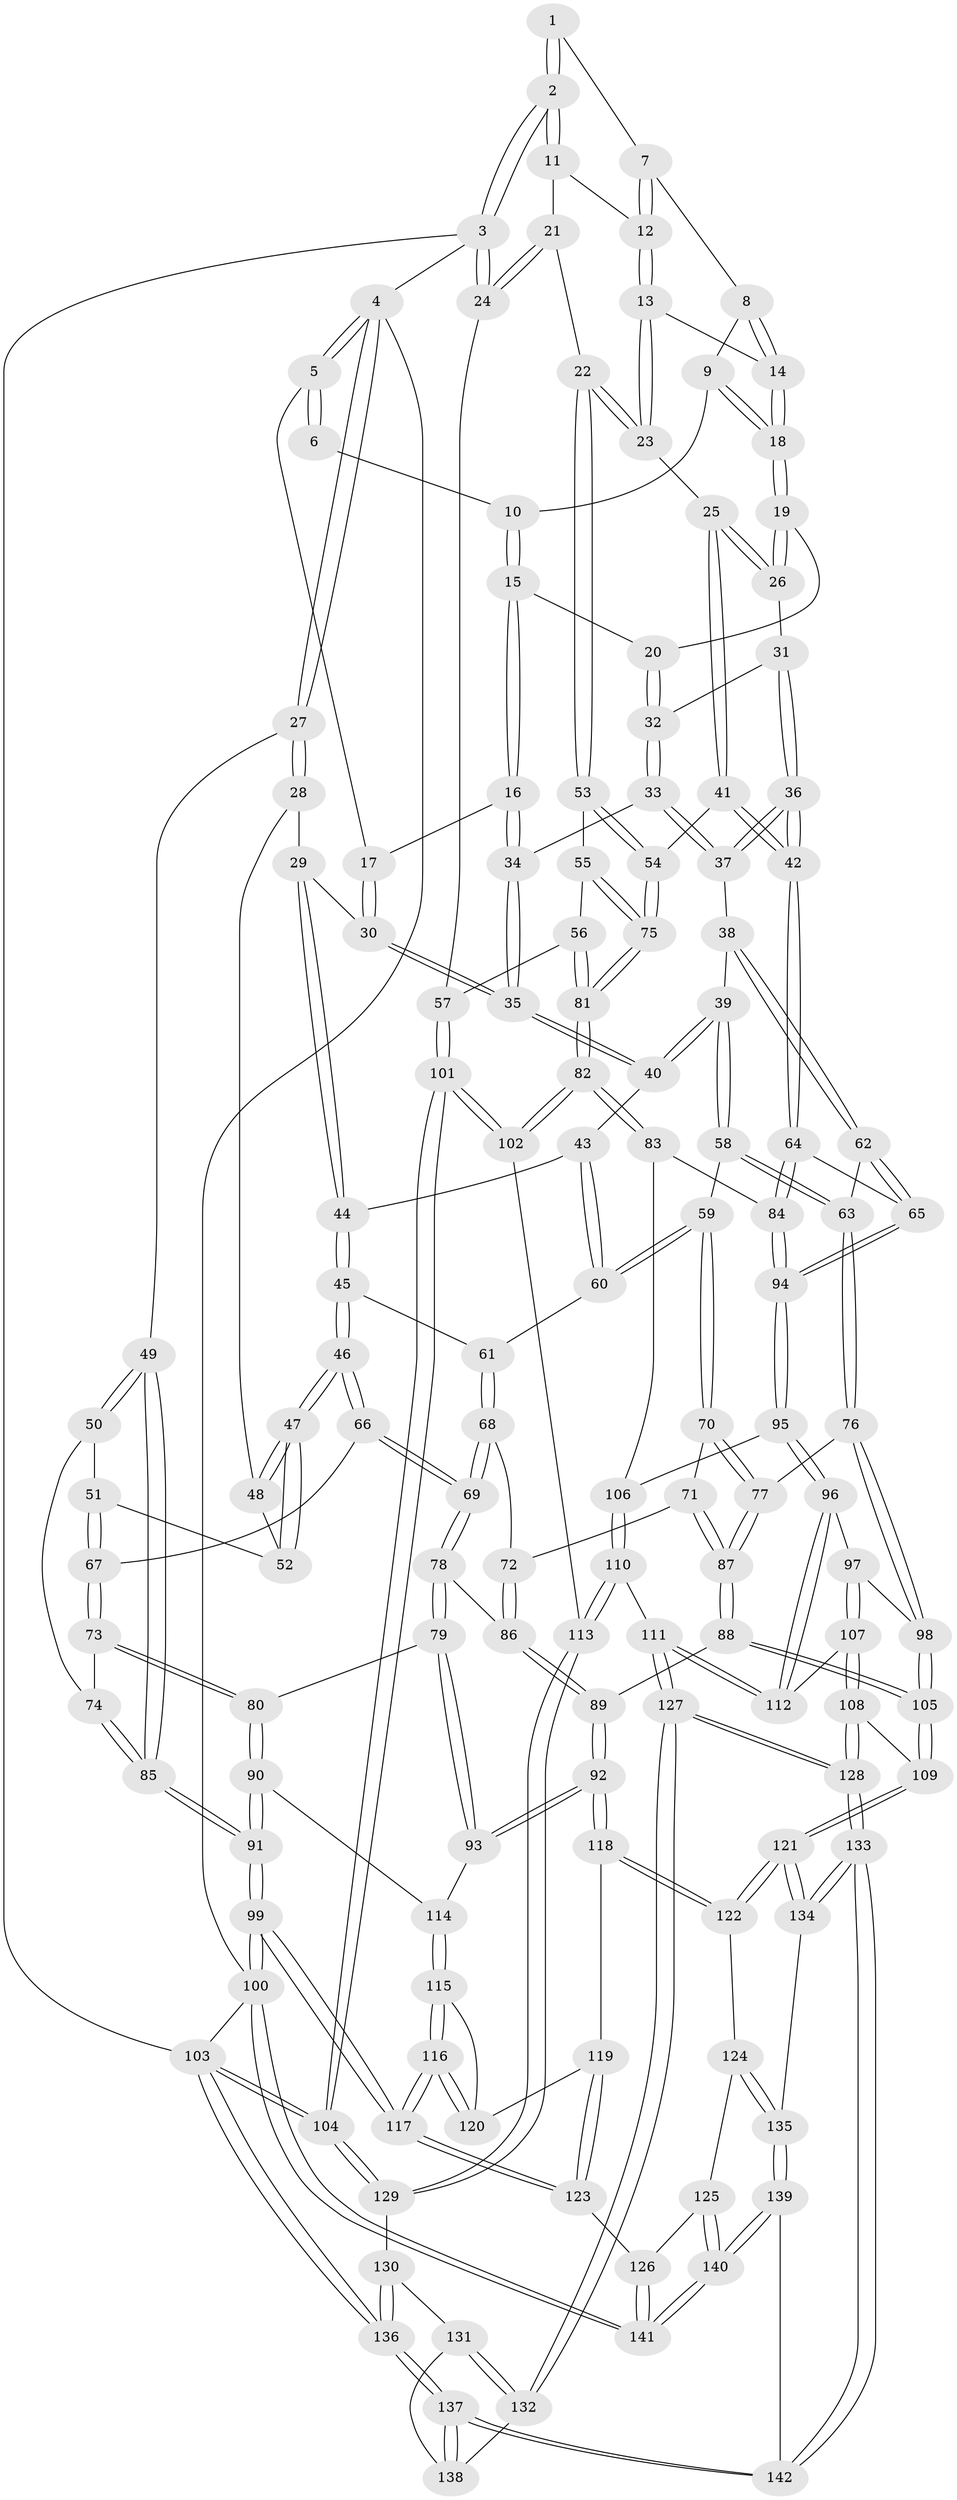 // Generated by graph-tools (version 1.1) at 2025/27/03/15/25 16:27:56]
// undirected, 142 vertices, 352 edges
graph export_dot {
graph [start="1"]
  node [color=gray90,style=filled];
  1 [pos="+0.8773528094800518+0"];
  2 [pos="+1+0"];
  3 [pos="+1+0"];
  4 [pos="+0+0"];
  5 [pos="+0.3502627130275572+0"];
  6 [pos="+0.5893877551492205+0"];
  7 [pos="+0.8342489806047748+0"];
  8 [pos="+0.806842472950092+0.03381435509190115"];
  9 [pos="+0.7303856887172433+0.09357723569499653"];
  10 [pos="+0.6204245756520321+0"];
  11 [pos="+0.9296946057228951+0.10954353755205865"];
  12 [pos="+0.8760541539260144+0.11523705212149189"];
  13 [pos="+0.857655753091557+0.14849230773251343"];
  14 [pos="+0.7987092636629929+0.12224746999730068"];
  15 [pos="+0.620632646317325+0.18078980505668438"];
  16 [pos="+0.5873512978976607+0.2026546847571814"];
  17 [pos="+0.33277532698677353+0.005192159460813252"];
  18 [pos="+0.7281221295305479+0.14808752771635358"];
  19 [pos="+0.7162371735212206+0.16929912381402404"];
  20 [pos="+0.6477625929173612+0.1817268111370405"];
  21 [pos="+0.9529041744770834+0.13981614610430937"];
  22 [pos="+0.9789044691652062+0.26870731837463374"];
  23 [pos="+0.8632863809556008+0.25733437642882295"];
  24 [pos="+1+0"];
  25 [pos="+0.849480300241997+0.2634081866674459"];
  26 [pos="+0.8131464137815908+0.25583705740209917"];
  27 [pos="+0+0.006263124100018511"];
  28 [pos="+0.1890506394208332+0.18914165715109035"];
  29 [pos="+0.2550260937481371+0.1619685204453447"];
  30 [pos="+0.28441629592249396+0.12017611495294953"];
  31 [pos="+0.7338286105878651+0.2991748463111668"];
  32 [pos="+0.704599428294407+0.2801738108153119"];
  33 [pos="+0.6281605463925695+0.2998135463726417"];
  34 [pos="+0.5761423227383278+0.2342057397431164"];
  35 [pos="+0.5154139740400455+0.28583356973121443"];
  36 [pos="+0.6905014933656636+0.3776458589738195"];
  37 [pos="+0.6506258376944628+0.34758097135030863"];
  38 [pos="+0.5753379576576039+0.3782557823403634"];
  39 [pos="+0.544569647601648+0.3640041855375592"];
  40 [pos="+0.5056257237160106+0.30981628050900123"];
  41 [pos="+0.8118339978241188+0.4253770096048652"];
  42 [pos="+0.7111141334889347+0.4371832394035862"];
  43 [pos="+0.471452025490297+0.3327253961283292"];
  44 [pos="+0.318039187259372+0.30358271266477066"];
  45 [pos="+0.31289015917212515+0.3858372481169279"];
  46 [pos="+0.24097681601051438+0.43402630194086655"];
  47 [pos="+0.22535315711638185+0.41473970396770266"];
  48 [pos="+0.17531868491430877+0.215990727598229"];
  49 [pos="+0+0.3379319178676325"];
  50 [pos="+0+0.3648246659237683"];
  51 [pos="+0.09067413037873288+0.34101847760008475"];
  52 [pos="+0.1061860580300097+0.3257446351236121"];
  53 [pos="+1+0.28589499741107277"];
  54 [pos="+0.8372833158813746+0.4449620021071796"];
  55 [pos="+1+0.30589405123831975"];
  56 [pos="+1+0.3135973303556317"];
  57 [pos="+1+0.3115157662548897"];
  58 [pos="+0.5186185245294798+0.4659328529930509"];
  59 [pos="+0.4708860444017237+0.4606072512138771"];
  60 [pos="+0.4477774099742527+0.41300130826485215"];
  61 [pos="+0.3399491333807591+0.41109933082551586"];
  62 [pos="+0.6254325644233736+0.5037858750934187"];
  63 [pos="+0.5977073819173389+0.5110088202095121"];
  64 [pos="+0.6995957199736975+0.45263560625301186"];
  65 [pos="+0.6255616121922999+0.5037872206807331"];
  66 [pos="+0.23338814922216225+0.4477513371443122"];
  67 [pos="+0.12980533299470387+0.462014263612148"];
  68 [pos="+0.35761321171759136+0.4860693278397264"];
  69 [pos="+0.2516981281922875+0.5186800213177767"];
  70 [pos="+0.45224707913211815+0.4845280775402141"];
  71 [pos="+0.41705158982887475+0.5065174664620871"];
  72 [pos="+0.36890464060321126+0.499392815399313"];
  73 [pos="+0.10251554249463607+0.5114334763860777"];
  74 [pos="+0.05501479694691813+0.49371052742899196"];
  75 [pos="+0.870957041096632+0.48297735449882895"];
  76 [pos="+0.5526664735124197+0.570103664047389"];
  77 [pos="+0.49197018266752324+0.5685224243151894"];
  78 [pos="+0.2506380045313048+0.5270715929361542"];
  79 [pos="+0.19649561445427108+0.6101669911176503"];
  80 [pos="+0.11203546760907489+0.5588900789710265"];
  81 [pos="+0.8941696630860323+0.5505134732927198"];
  82 [pos="+0.8984717369537515+0.6032410234146166"];
  83 [pos="+0.7872951511934323+0.5848280546898008"];
  84 [pos="+0.7824309108229011+0.5826474667629963"];
  85 [pos="+0+0.6182157670761536"];
  86 [pos="+0.3410805226913768+0.5660306915153756"];
  87 [pos="+0.42886500456585613+0.6010875370810753"];
  88 [pos="+0.39808127320862446+0.656763023334333"];
  89 [pos="+0.3633900063229055+0.6449154435510043"];
  90 [pos="+0+0.641796896069243"];
  91 [pos="+0+0.6444678830875288"];
  92 [pos="+0.2298182201731546+0.6712991044235014"];
  93 [pos="+0.20092568279876283+0.622579801818916"];
  94 [pos="+0.6741720185213148+0.5974756902474965"];
  95 [pos="+0.6731918534362706+0.6094924050822464"];
  96 [pos="+0.665100391086342+0.6292365877778788"];
  97 [pos="+0.5899561498199838+0.6340103718501187"];
  98 [pos="+0.5516849028352351+0.601800937324478"];
  99 [pos="+0+1"];
  100 [pos="+0+1"];
  101 [pos="+1+0.730621798531885"];
  102 [pos="+0.9290006614254951+0.653754538553328"];
  103 [pos="+1+1"];
  104 [pos="+1+1"];
  105 [pos="+0.46676937718912587+0.7511506768063346"];
  106 [pos="+0.7369323123124344+0.6485961494346448"];
  107 [pos="+0.6105163266574062+0.7521488235121987"];
  108 [pos="+0.5346865048790542+0.7891107981900153"];
  109 [pos="+0.47595583233432015+0.7816709537058932"];
  110 [pos="+0.766662108976193+0.7671182878795687"];
  111 [pos="+0.7586367694077253+0.7680067301374444"];
  112 [pos="+0.6581494708809214+0.7394734895672881"];
  113 [pos="+0.8028064065059146+0.7702909262195475"];
  114 [pos="+0.05670866149351767+0.6904808378739001"];
  115 [pos="+0.06071110097227787+0.6965998790494669"];
  116 [pos="+0.0026494137552850704+0.817198330856932"];
  117 [pos="+0+0.9393342321840722"];
  118 [pos="+0.22467894662043203+0.6934585043783056"];
  119 [pos="+0.14566056365171315+0.7630988218899347"];
  120 [pos="+0.11646210265401268+0.7549825874105687"];
  121 [pos="+0.4334618725424553+0.8286702379473089"];
  122 [pos="+0.31544690161768596+0.8313901882767499"];
  123 [pos="+0.15559450162151212+0.8575998997419636"];
  124 [pos="+0.260143624977886+0.8784917630146215"];
  125 [pos="+0.222025675696836+0.898602869625918"];
  126 [pos="+0.2038542804005689+0.89912120961617"];
  127 [pos="+0.6519125755211223+0.9436504409617124"];
  128 [pos="+0.6470024428954502+0.9466427518304585"];
  129 [pos="+0.8366060221055398+0.8678559922990856"];
  130 [pos="+0.8363514632690472+0.8682985137800563"];
  131 [pos="+0.8220276245546063+0.8826818058075716"];
  132 [pos="+0.6938089949928201+0.9392446253667034"];
  133 [pos="+0.620125694533405+1"];
  134 [pos="+0.4335267214467255+0.8326823834535005"];
  135 [pos="+0.40763906250749815+1"];
  136 [pos="+0.8769770686925237+1"];
  137 [pos="+0.8735214530505611+1"];
  138 [pos="+0.7839735576116084+0.9711817006742214"];
  139 [pos="+0.4100546024930628+1"];
  140 [pos="+0.39637447568738654+1"];
  141 [pos="+0+1"];
  142 [pos="+0.5996975532024822+1"];
  1 -- 2;
  1 -- 2;
  1 -- 7;
  2 -- 3;
  2 -- 3;
  2 -- 11;
  2 -- 11;
  3 -- 4;
  3 -- 24;
  3 -- 24;
  3 -- 103;
  4 -- 5;
  4 -- 5;
  4 -- 27;
  4 -- 27;
  4 -- 100;
  5 -- 6;
  5 -- 6;
  5 -- 17;
  6 -- 10;
  7 -- 8;
  7 -- 12;
  7 -- 12;
  8 -- 9;
  8 -- 14;
  8 -- 14;
  9 -- 10;
  9 -- 18;
  9 -- 18;
  10 -- 15;
  10 -- 15;
  11 -- 12;
  11 -- 21;
  12 -- 13;
  12 -- 13;
  13 -- 14;
  13 -- 23;
  13 -- 23;
  14 -- 18;
  14 -- 18;
  15 -- 16;
  15 -- 16;
  15 -- 20;
  16 -- 17;
  16 -- 34;
  16 -- 34;
  17 -- 30;
  17 -- 30;
  18 -- 19;
  18 -- 19;
  19 -- 20;
  19 -- 26;
  19 -- 26;
  20 -- 32;
  20 -- 32;
  21 -- 22;
  21 -- 24;
  21 -- 24;
  22 -- 23;
  22 -- 23;
  22 -- 53;
  22 -- 53;
  23 -- 25;
  24 -- 57;
  25 -- 26;
  25 -- 26;
  25 -- 41;
  25 -- 41;
  26 -- 31;
  27 -- 28;
  27 -- 28;
  27 -- 49;
  28 -- 29;
  28 -- 48;
  29 -- 30;
  29 -- 44;
  29 -- 44;
  30 -- 35;
  30 -- 35;
  31 -- 32;
  31 -- 36;
  31 -- 36;
  32 -- 33;
  32 -- 33;
  33 -- 34;
  33 -- 37;
  33 -- 37;
  34 -- 35;
  34 -- 35;
  35 -- 40;
  35 -- 40;
  36 -- 37;
  36 -- 37;
  36 -- 42;
  36 -- 42;
  37 -- 38;
  38 -- 39;
  38 -- 62;
  38 -- 62;
  39 -- 40;
  39 -- 40;
  39 -- 58;
  39 -- 58;
  40 -- 43;
  41 -- 42;
  41 -- 42;
  41 -- 54;
  42 -- 64;
  42 -- 64;
  43 -- 44;
  43 -- 60;
  43 -- 60;
  44 -- 45;
  44 -- 45;
  45 -- 46;
  45 -- 46;
  45 -- 61;
  46 -- 47;
  46 -- 47;
  46 -- 66;
  46 -- 66;
  47 -- 48;
  47 -- 48;
  47 -- 52;
  47 -- 52;
  48 -- 52;
  49 -- 50;
  49 -- 50;
  49 -- 85;
  49 -- 85;
  50 -- 51;
  50 -- 74;
  51 -- 52;
  51 -- 67;
  51 -- 67;
  53 -- 54;
  53 -- 54;
  53 -- 55;
  54 -- 75;
  54 -- 75;
  55 -- 56;
  55 -- 75;
  55 -- 75;
  56 -- 57;
  56 -- 81;
  56 -- 81;
  57 -- 101;
  57 -- 101;
  58 -- 59;
  58 -- 63;
  58 -- 63;
  59 -- 60;
  59 -- 60;
  59 -- 70;
  59 -- 70;
  60 -- 61;
  61 -- 68;
  61 -- 68;
  62 -- 63;
  62 -- 65;
  62 -- 65;
  63 -- 76;
  63 -- 76;
  64 -- 65;
  64 -- 84;
  64 -- 84;
  65 -- 94;
  65 -- 94;
  66 -- 67;
  66 -- 69;
  66 -- 69;
  67 -- 73;
  67 -- 73;
  68 -- 69;
  68 -- 69;
  68 -- 72;
  69 -- 78;
  69 -- 78;
  70 -- 71;
  70 -- 77;
  70 -- 77;
  71 -- 72;
  71 -- 87;
  71 -- 87;
  72 -- 86;
  72 -- 86;
  73 -- 74;
  73 -- 80;
  73 -- 80;
  74 -- 85;
  74 -- 85;
  75 -- 81;
  75 -- 81;
  76 -- 77;
  76 -- 98;
  76 -- 98;
  77 -- 87;
  77 -- 87;
  78 -- 79;
  78 -- 79;
  78 -- 86;
  79 -- 80;
  79 -- 93;
  79 -- 93;
  80 -- 90;
  80 -- 90;
  81 -- 82;
  81 -- 82;
  82 -- 83;
  82 -- 83;
  82 -- 102;
  82 -- 102;
  83 -- 84;
  83 -- 106;
  84 -- 94;
  84 -- 94;
  85 -- 91;
  85 -- 91;
  86 -- 89;
  86 -- 89;
  87 -- 88;
  87 -- 88;
  88 -- 89;
  88 -- 105;
  88 -- 105;
  89 -- 92;
  89 -- 92;
  90 -- 91;
  90 -- 91;
  90 -- 114;
  91 -- 99;
  91 -- 99;
  92 -- 93;
  92 -- 93;
  92 -- 118;
  92 -- 118;
  93 -- 114;
  94 -- 95;
  94 -- 95;
  95 -- 96;
  95 -- 96;
  95 -- 106;
  96 -- 97;
  96 -- 112;
  96 -- 112;
  97 -- 98;
  97 -- 107;
  97 -- 107;
  98 -- 105;
  98 -- 105;
  99 -- 100;
  99 -- 100;
  99 -- 117;
  99 -- 117;
  100 -- 141;
  100 -- 141;
  100 -- 103;
  101 -- 102;
  101 -- 102;
  101 -- 104;
  101 -- 104;
  102 -- 113;
  103 -- 104;
  103 -- 104;
  103 -- 136;
  103 -- 136;
  104 -- 129;
  104 -- 129;
  105 -- 109;
  105 -- 109;
  106 -- 110;
  106 -- 110;
  107 -- 108;
  107 -- 108;
  107 -- 112;
  108 -- 109;
  108 -- 128;
  108 -- 128;
  109 -- 121;
  109 -- 121;
  110 -- 111;
  110 -- 113;
  110 -- 113;
  111 -- 112;
  111 -- 112;
  111 -- 127;
  111 -- 127;
  113 -- 129;
  113 -- 129;
  114 -- 115;
  114 -- 115;
  115 -- 116;
  115 -- 116;
  115 -- 120;
  116 -- 117;
  116 -- 117;
  116 -- 120;
  116 -- 120;
  117 -- 123;
  117 -- 123;
  118 -- 119;
  118 -- 122;
  118 -- 122;
  119 -- 120;
  119 -- 123;
  119 -- 123;
  121 -- 122;
  121 -- 122;
  121 -- 134;
  121 -- 134;
  122 -- 124;
  123 -- 126;
  124 -- 125;
  124 -- 135;
  124 -- 135;
  125 -- 126;
  125 -- 140;
  125 -- 140;
  126 -- 141;
  126 -- 141;
  127 -- 128;
  127 -- 128;
  127 -- 132;
  127 -- 132;
  128 -- 133;
  128 -- 133;
  129 -- 130;
  130 -- 131;
  130 -- 136;
  130 -- 136;
  131 -- 132;
  131 -- 132;
  131 -- 138;
  132 -- 138;
  133 -- 134;
  133 -- 134;
  133 -- 142;
  133 -- 142;
  134 -- 135;
  135 -- 139;
  135 -- 139;
  136 -- 137;
  136 -- 137;
  137 -- 138;
  137 -- 138;
  137 -- 142;
  137 -- 142;
  139 -- 140;
  139 -- 140;
  139 -- 142;
  140 -- 141;
  140 -- 141;
}
